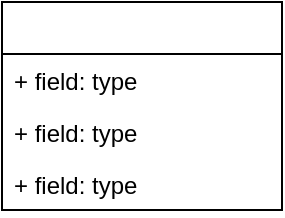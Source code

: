 <mxfile version="22.0.8" type="github">
  <diagram name="Page-1" id="c4acf3e9-155e-7222-9cf6-157b1a14988f">
    <mxGraphModel dx="608" dy="346" grid="0" gridSize="10" guides="1" tooltips="1" connect="1" arrows="1" fold="1" page="1" pageScale="1" pageWidth="850" pageHeight="1100" background="none" math="0" shadow="0">
      <root>
        <mxCell id="0" />
        <mxCell id="1" parent="0" />
        <mxCell id="1vwAvronfspJ9kq4Hrr9-1" value="" style="swimlane;fontStyle=0;childLayout=stackLayout;horizontal=1;startSize=26;fillColor=none;horizontalStack=0;resizeParent=1;resizeParentMax=0;resizeLast=0;collapsible=1;marginBottom=0;whiteSpace=wrap;html=1;" vertex="1" parent="1">
          <mxGeometry x="86" y="74" width="140" height="104" as="geometry" />
        </mxCell>
        <mxCell id="1vwAvronfspJ9kq4Hrr9-2" value="+ field: type" style="text;strokeColor=none;fillColor=none;align=left;verticalAlign=top;spacingLeft=4;spacingRight=4;overflow=hidden;rotatable=0;points=[[0,0.5],[1,0.5]];portConstraint=eastwest;whiteSpace=wrap;html=1;" vertex="1" parent="1vwAvronfspJ9kq4Hrr9-1">
          <mxGeometry y="26" width="140" height="26" as="geometry" />
        </mxCell>
        <mxCell id="1vwAvronfspJ9kq4Hrr9-3" value="+ field: type" style="text;strokeColor=none;fillColor=none;align=left;verticalAlign=top;spacingLeft=4;spacingRight=4;overflow=hidden;rotatable=0;points=[[0,0.5],[1,0.5]];portConstraint=eastwest;whiteSpace=wrap;html=1;" vertex="1" parent="1vwAvronfspJ9kq4Hrr9-1">
          <mxGeometry y="52" width="140" height="26" as="geometry" />
        </mxCell>
        <mxCell id="1vwAvronfspJ9kq4Hrr9-4" value="+ field: type" style="text;strokeColor=none;fillColor=none;align=left;verticalAlign=top;spacingLeft=4;spacingRight=4;overflow=hidden;rotatable=0;points=[[0,0.5],[1,0.5]];portConstraint=eastwest;whiteSpace=wrap;html=1;" vertex="1" parent="1vwAvronfspJ9kq4Hrr9-1">
          <mxGeometry y="78" width="140" height="26" as="geometry" />
        </mxCell>
      </root>
    </mxGraphModel>
  </diagram>
</mxfile>
